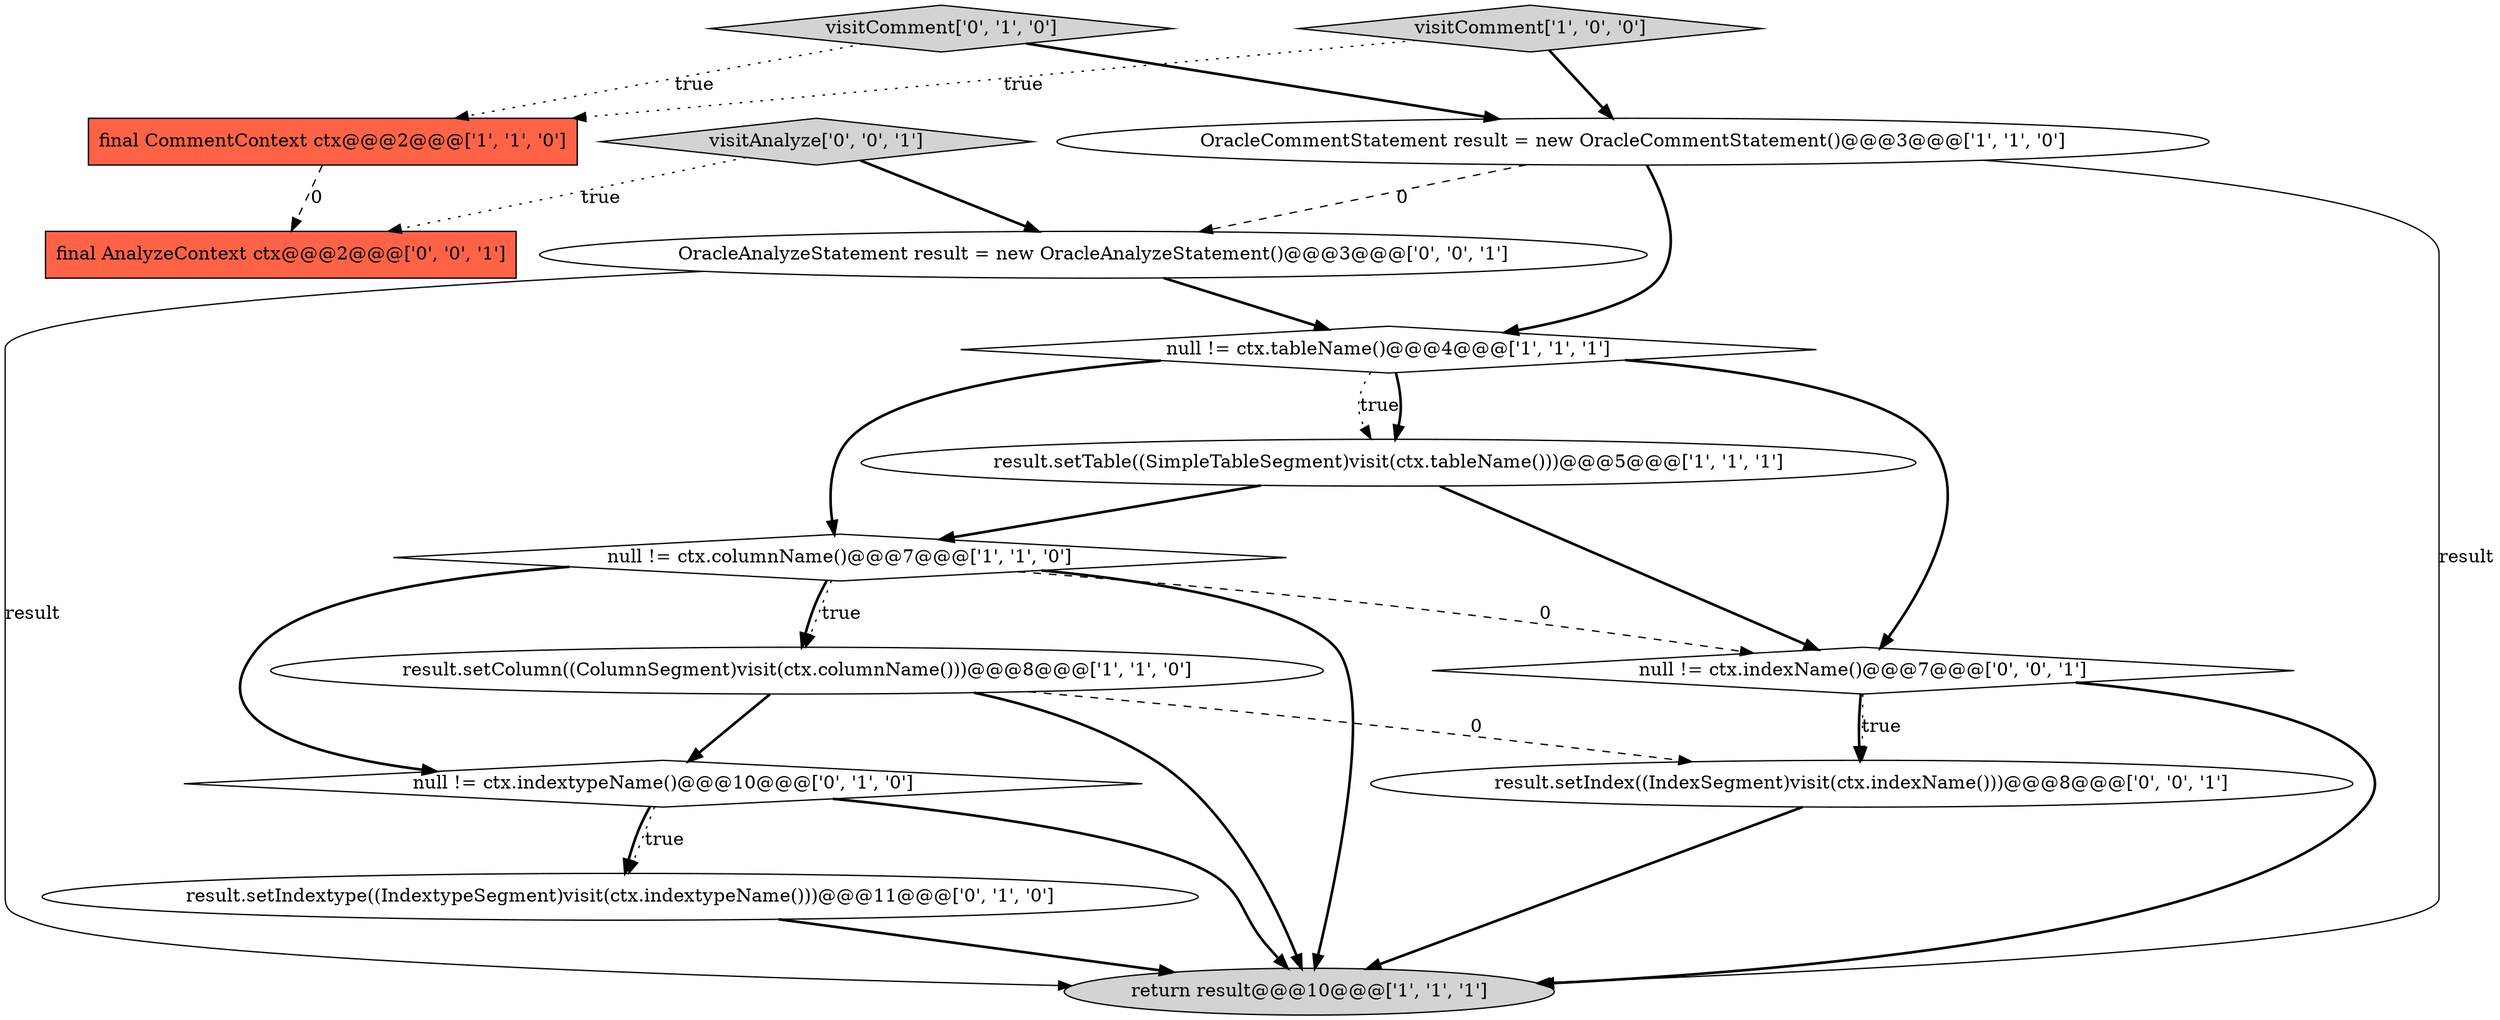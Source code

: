 digraph {
0 [style = filled, label = "return result@@@10@@@['1', '1', '1']", fillcolor = lightgray, shape = ellipse image = "AAA0AAABBB1BBB"];
12 [style = filled, label = "result.setIndex((IndexSegment)visit(ctx.indexName()))@@@8@@@['0', '0', '1']", fillcolor = white, shape = ellipse image = "AAA0AAABBB3BBB"];
13 [style = filled, label = "visitAnalyze['0', '0', '1']", fillcolor = lightgray, shape = diamond image = "AAA0AAABBB3BBB"];
11 [style = filled, label = "final AnalyzeContext ctx@@@2@@@['0', '0', '1']", fillcolor = tomato, shape = box image = "AAA0AAABBB3BBB"];
1 [style = filled, label = "final CommentContext ctx@@@2@@@['1', '1', '0']", fillcolor = tomato, shape = box image = "AAA0AAABBB1BBB"];
3 [style = filled, label = "result.setTable((SimpleTableSegment)visit(ctx.tableName()))@@@5@@@['1', '1', '1']", fillcolor = white, shape = ellipse image = "AAA0AAABBB1BBB"];
6 [style = filled, label = "OracleCommentStatement result = new OracleCommentStatement()@@@3@@@['1', '1', '0']", fillcolor = white, shape = ellipse image = "AAA0AAABBB1BBB"];
10 [style = filled, label = "null != ctx.indextypeName()@@@10@@@['0', '1', '0']", fillcolor = white, shape = diamond image = "AAA1AAABBB2BBB"];
8 [style = filled, label = "visitComment['0', '1', '0']", fillcolor = lightgray, shape = diamond image = "AAA0AAABBB2BBB"];
9 [style = filled, label = "result.setIndextype((IndextypeSegment)visit(ctx.indextypeName()))@@@11@@@['0', '1', '0']", fillcolor = white, shape = ellipse image = "AAA1AAABBB2BBB"];
7 [style = filled, label = "null != ctx.columnName()@@@7@@@['1', '1', '0']", fillcolor = white, shape = diamond image = "AAA0AAABBB1BBB"];
5 [style = filled, label = "null != ctx.tableName()@@@4@@@['1', '1', '1']", fillcolor = white, shape = diamond image = "AAA0AAABBB1BBB"];
4 [style = filled, label = "visitComment['1', '0', '0']", fillcolor = lightgray, shape = diamond image = "AAA0AAABBB1BBB"];
14 [style = filled, label = "null != ctx.indexName()@@@7@@@['0', '0', '1']", fillcolor = white, shape = diamond image = "AAA0AAABBB3BBB"];
2 [style = filled, label = "result.setColumn((ColumnSegment)visit(ctx.columnName()))@@@8@@@['1', '1', '0']", fillcolor = white, shape = ellipse image = "AAA0AAABBB1BBB"];
15 [style = filled, label = "OracleAnalyzeStatement result = new OracleAnalyzeStatement()@@@3@@@['0', '0', '1']", fillcolor = white, shape = ellipse image = "AAA0AAABBB3BBB"];
7->2 [style = dotted, label="true"];
12->0 [style = bold, label=""];
5->14 [style = bold, label=""];
4->6 [style = bold, label=""];
13->15 [style = bold, label=""];
3->14 [style = bold, label=""];
1->11 [style = dashed, label="0"];
7->10 [style = bold, label=""];
10->9 [style = bold, label=""];
5->3 [style = dotted, label="true"];
13->11 [style = dotted, label="true"];
14->12 [style = bold, label=""];
2->10 [style = bold, label=""];
9->0 [style = bold, label=""];
8->6 [style = bold, label=""];
14->0 [style = bold, label=""];
4->1 [style = dotted, label="true"];
3->7 [style = bold, label=""];
14->12 [style = dotted, label="true"];
7->0 [style = bold, label=""];
15->5 [style = bold, label=""];
6->5 [style = bold, label=""];
15->0 [style = solid, label="result"];
6->15 [style = dashed, label="0"];
2->0 [style = bold, label=""];
5->3 [style = bold, label=""];
7->14 [style = dashed, label="0"];
6->0 [style = solid, label="result"];
8->1 [style = dotted, label="true"];
10->9 [style = dotted, label="true"];
5->7 [style = bold, label=""];
10->0 [style = bold, label=""];
2->12 [style = dashed, label="0"];
7->2 [style = bold, label=""];
}

